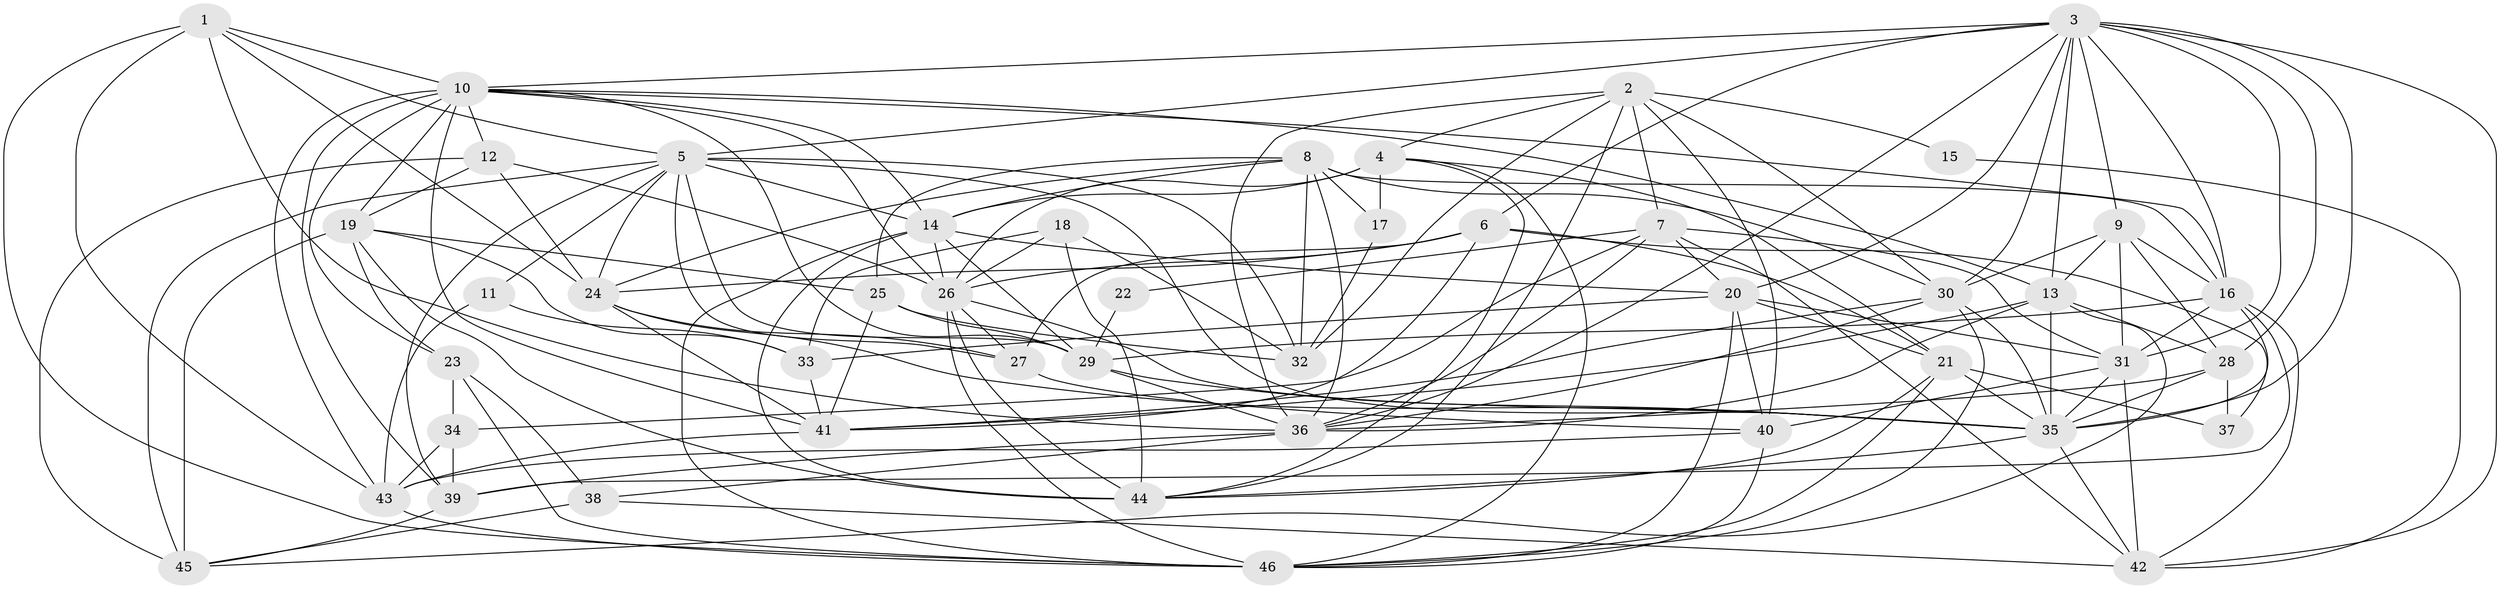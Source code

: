 // original degree distribution, {5: 0.20134228187919462, 4: 0.24161073825503357, 2: 0.1342281879194631, 3: 0.2751677852348993, 6: 0.10738255033557047, 7: 0.03355704697986577, 8: 0.006711409395973154}
// Generated by graph-tools (version 1.1) at 2025/37/03/04/25 23:37:09]
// undirected, 46 vertices, 160 edges
graph export_dot {
  node [color=gray90,style=filled];
  1;
  2;
  3;
  4;
  5;
  6;
  7;
  8;
  9;
  10;
  11;
  12;
  13;
  14;
  15;
  16;
  17;
  18;
  19;
  20;
  21;
  22;
  23;
  24;
  25;
  26;
  27;
  28;
  29;
  30;
  31;
  32;
  33;
  34;
  35;
  36;
  37;
  38;
  39;
  40;
  41;
  42;
  43;
  44;
  45;
  46;
  1 -- 5 [weight=1.0];
  1 -- 10 [weight=2.0];
  1 -- 24 [weight=1.0];
  1 -- 36 [weight=1.0];
  1 -- 43 [weight=1.0];
  1 -- 46 [weight=1.0];
  2 -- 4 [weight=1.0];
  2 -- 7 [weight=1.0];
  2 -- 15 [weight=2.0];
  2 -- 30 [weight=1.0];
  2 -- 32 [weight=1.0];
  2 -- 36 [weight=1.0];
  2 -- 40 [weight=1.0];
  2 -- 44 [weight=1.0];
  3 -- 5 [weight=1.0];
  3 -- 6 [weight=1.0];
  3 -- 9 [weight=1.0];
  3 -- 10 [weight=1.0];
  3 -- 13 [weight=1.0];
  3 -- 16 [weight=1.0];
  3 -- 20 [weight=2.0];
  3 -- 28 [weight=1.0];
  3 -- 30 [weight=1.0];
  3 -- 31 [weight=2.0];
  3 -- 35 [weight=1.0];
  3 -- 36 [weight=1.0];
  3 -- 42 [weight=1.0];
  4 -- 14 [weight=1.0];
  4 -- 17 [weight=1.0];
  4 -- 21 [weight=2.0];
  4 -- 26 [weight=1.0];
  4 -- 44 [weight=1.0];
  4 -- 46 [weight=1.0];
  5 -- 11 [weight=1.0];
  5 -- 14 [weight=2.0];
  5 -- 24 [weight=1.0];
  5 -- 27 [weight=1.0];
  5 -- 29 [weight=2.0];
  5 -- 32 [weight=1.0];
  5 -- 35 [weight=1.0];
  5 -- 39 [weight=1.0];
  5 -- 45 [weight=2.0];
  6 -- 21 [weight=1.0];
  6 -- 24 [weight=1.0];
  6 -- 26 [weight=2.0];
  6 -- 27 [weight=1.0];
  6 -- 37 [weight=1.0];
  6 -- 41 [weight=1.0];
  7 -- 20 [weight=1.0];
  7 -- 22 [weight=2.0];
  7 -- 31 [weight=1.0];
  7 -- 34 [weight=1.0];
  7 -- 36 [weight=1.0];
  7 -- 42 [weight=1.0];
  8 -- 14 [weight=1.0];
  8 -- 16 [weight=1.0];
  8 -- 17 [weight=1.0];
  8 -- 24 [weight=1.0];
  8 -- 25 [weight=1.0];
  8 -- 30 [weight=2.0];
  8 -- 32 [weight=2.0];
  8 -- 36 [weight=1.0];
  9 -- 13 [weight=1.0];
  9 -- 16 [weight=1.0];
  9 -- 28 [weight=1.0];
  9 -- 30 [weight=1.0];
  9 -- 31 [weight=1.0];
  10 -- 12 [weight=1.0];
  10 -- 13 [weight=1.0];
  10 -- 14 [weight=1.0];
  10 -- 16 [weight=1.0];
  10 -- 19 [weight=1.0];
  10 -- 23 [weight=1.0];
  10 -- 26 [weight=1.0];
  10 -- 29 [weight=1.0];
  10 -- 39 [weight=1.0];
  10 -- 41 [weight=1.0];
  10 -- 43 [weight=1.0];
  11 -- 33 [weight=1.0];
  11 -- 43 [weight=1.0];
  12 -- 19 [weight=1.0];
  12 -- 24 [weight=1.0];
  12 -- 26 [weight=1.0];
  12 -- 45 [weight=1.0];
  13 -- 28 [weight=1.0];
  13 -- 35 [weight=1.0];
  13 -- 36 [weight=1.0];
  13 -- 41 [weight=2.0];
  13 -- 45 [weight=1.0];
  14 -- 20 [weight=1.0];
  14 -- 26 [weight=1.0];
  14 -- 29 [weight=1.0];
  14 -- 44 [weight=1.0];
  14 -- 46 [weight=2.0];
  15 -- 42 [weight=1.0];
  16 -- 29 [weight=1.0];
  16 -- 31 [weight=1.0];
  16 -- 35 [weight=1.0];
  16 -- 39 [weight=1.0];
  16 -- 42 [weight=1.0];
  17 -- 32 [weight=1.0];
  18 -- 26 [weight=2.0];
  18 -- 32 [weight=2.0];
  18 -- 33 [weight=1.0];
  18 -- 44 [weight=1.0];
  19 -- 23 [weight=1.0];
  19 -- 25 [weight=1.0];
  19 -- 33 [weight=2.0];
  19 -- 44 [weight=1.0];
  19 -- 45 [weight=1.0];
  20 -- 21 [weight=1.0];
  20 -- 31 [weight=1.0];
  20 -- 33 [weight=1.0];
  20 -- 40 [weight=1.0];
  20 -- 46 [weight=1.0];
  21 -- 35 [weight=1.0];
  21 -- 37 [weight=1.0];
  21 -- 44 [weight=1.0];
  21 -- 46 [weight=2.0];
  22 -- 29 [weight=3.0];
  23 -- 34 [weight=1.0];
  23 -- 38 [weight=1.0];
  23 -- 46 [weight=1.0];
  24 -- 27 [weight=2.0];
  24 -- 35 [weight=2.0];
  24 -- 41 [weight=2.0];
  25 -- 29 [weight=1.0];
  25 -- 32 [weight=1.0];
  25 -- 41 [weight=1.0];
  26 -- 27 [weight=1.0];
  26 -- 35 [weight=2.0];
  26 -- 44 [weight=2.0];
  26 -- 46 [weight=1.0];
  27 -- 40 [weight=1.0];
  28 -- 35 [weight=1.0];
  28 -- 36 [weight=1.0];
  28 -- 37 [weight=1.0];
  29 -- 35 [weight=1.0];
  29 -- 36 [weight=1.0];
  30 -- 35 [weight=1.0];
  30 -- 36 [weight=1.0];
  30 -- 41 [weight=1.0];
  30 -- 46 [weight=1.0];
  31 -- 35 [weight=1.0];
  31 -- 40 [weight=1.0];
  31 -- 42 [weight=2.0];
  33 -- 41 [weight=1.0];
  34 -- 39 [weight=1.0];
  34 -- 43 [weight=1.0];
  35 -- 42 [weight=1.0];
  35 -- 44 [weight=1.0];
  36 -- 38 [weight=1.0];
  36 -- 39 [weight=2.0];
  38 -- 42 [weight=1.0];
  38 -- 45 [weight=1.0];
  39 -- 45 [weight=1.0];
  40 -- 43 [weight=1.0];
  40 -- 46 [weight=1.0];
  41 -- 43 [weight=1.0];
  43 -- 46 [weight=1.0];
}
